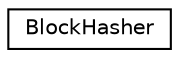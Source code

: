 digraph "Graphical Class Hierarchy"
{
  edge [fontname="Helvetica",fontsize="10",labelfontname="Helvetica",labelfontsize="10"];
  node [fontname="Helvetica",fontsize="10",shape=record];
  rankdir="LR";
  Node0 [label="BlockHasher",height=0.2,width=0.4,color="black", fillcolor="white", style="filled",URL="$d8/ded/struct_block_hasher.html"];
}
